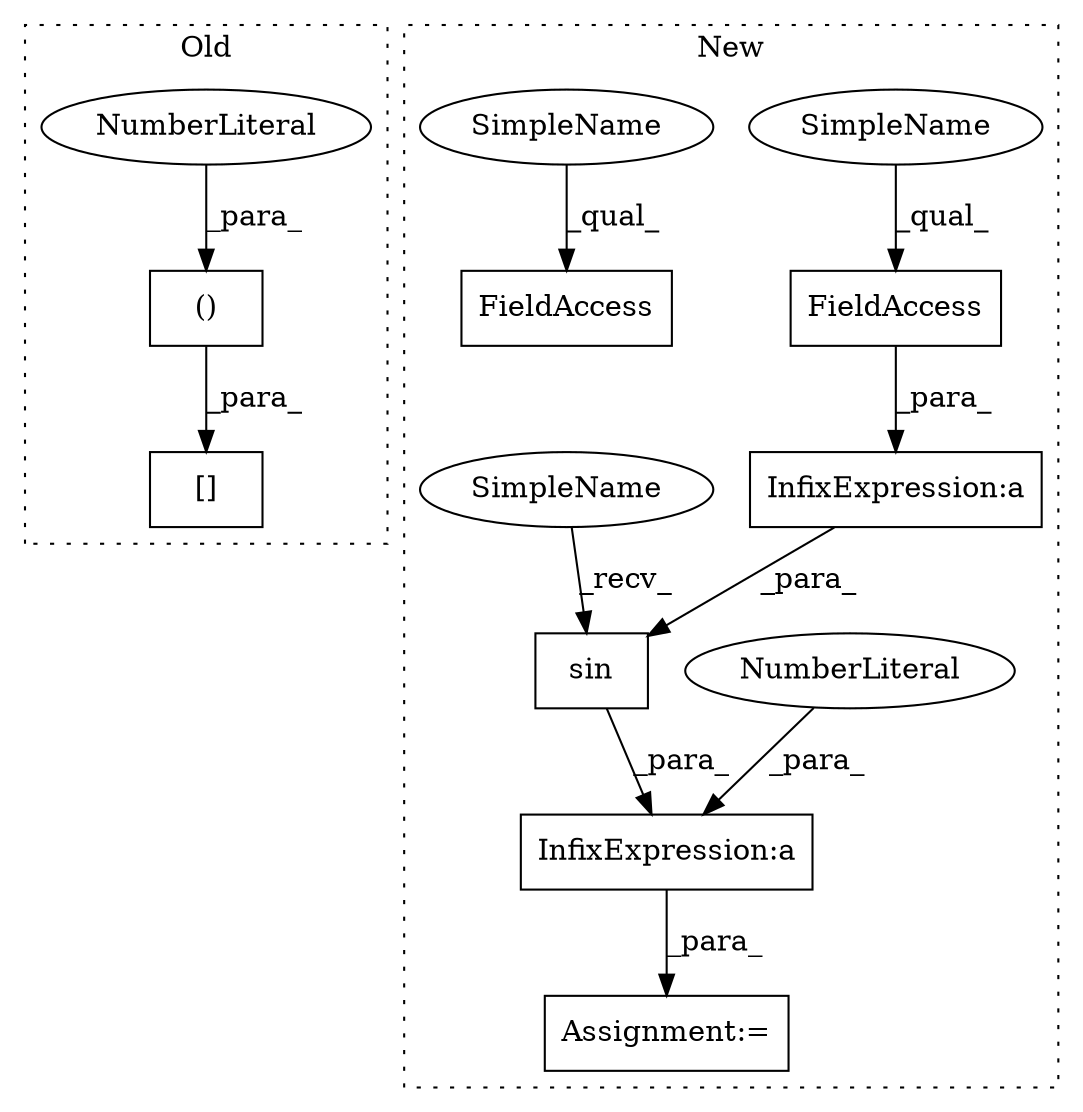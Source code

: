 digraph G {
subgraph cluster0 {
1 [label="[]" a="2" s="12070,12107" l="19,2" shape="box"];
5 [label="()" a="106" s="12089" l="18" shape="box"];
6 [label="NumberLiteral" a="34" s="12105" l="2" shape="ellipse"];
label = "Old";
style="dotted";
}
subgraph cluster1 {
2 [label="sin" a="32" s="11976,12011" l="4,1" shape="box"];
3 [label="InfixExpression:a" a="27" s="11967" l="3" shape="box"];
4 [label="Assignment:=" a="7" s="11957" l="1" shape="box"];
7 [label="InfixExpression:a" a="27" s="12006" l="3" shape="box"];
8 [label="FieldAccess" a="22" s="11998" l="8" shape="box"];
9 [label="NumberLiteral" a="34" s="11966" l="1" shape="ellipse"];
10 [label="FieldAccess" a="22" s="11427" l="8" shape="box"];
11 [label="SimpleName" a="42" s="11998" l="5" shape="ellipse"];
12 [label="SimpleName" a="42" s="11427" l="5" shape="ellipse"];
13 [label="SimpleName" a="42" s="11970" l="5" shape="ellipse"];
label = "New";
style="dotted";
}
2 -> 3 [label="_para_"];
3 -> 4 [label="_para_"];
5 -> 1 [label="_para_"];
6 -> 5 [label="_para_"];
7 -> 2 [label="_para_"];
8 -> 7 [label="_para_"];
9 -> 3 [label="_para_"];
11 -> 8 [label="_qual_"];
12 -> 10 [label="_qual_"];
13 -> 2 [label="_recv_"];
}